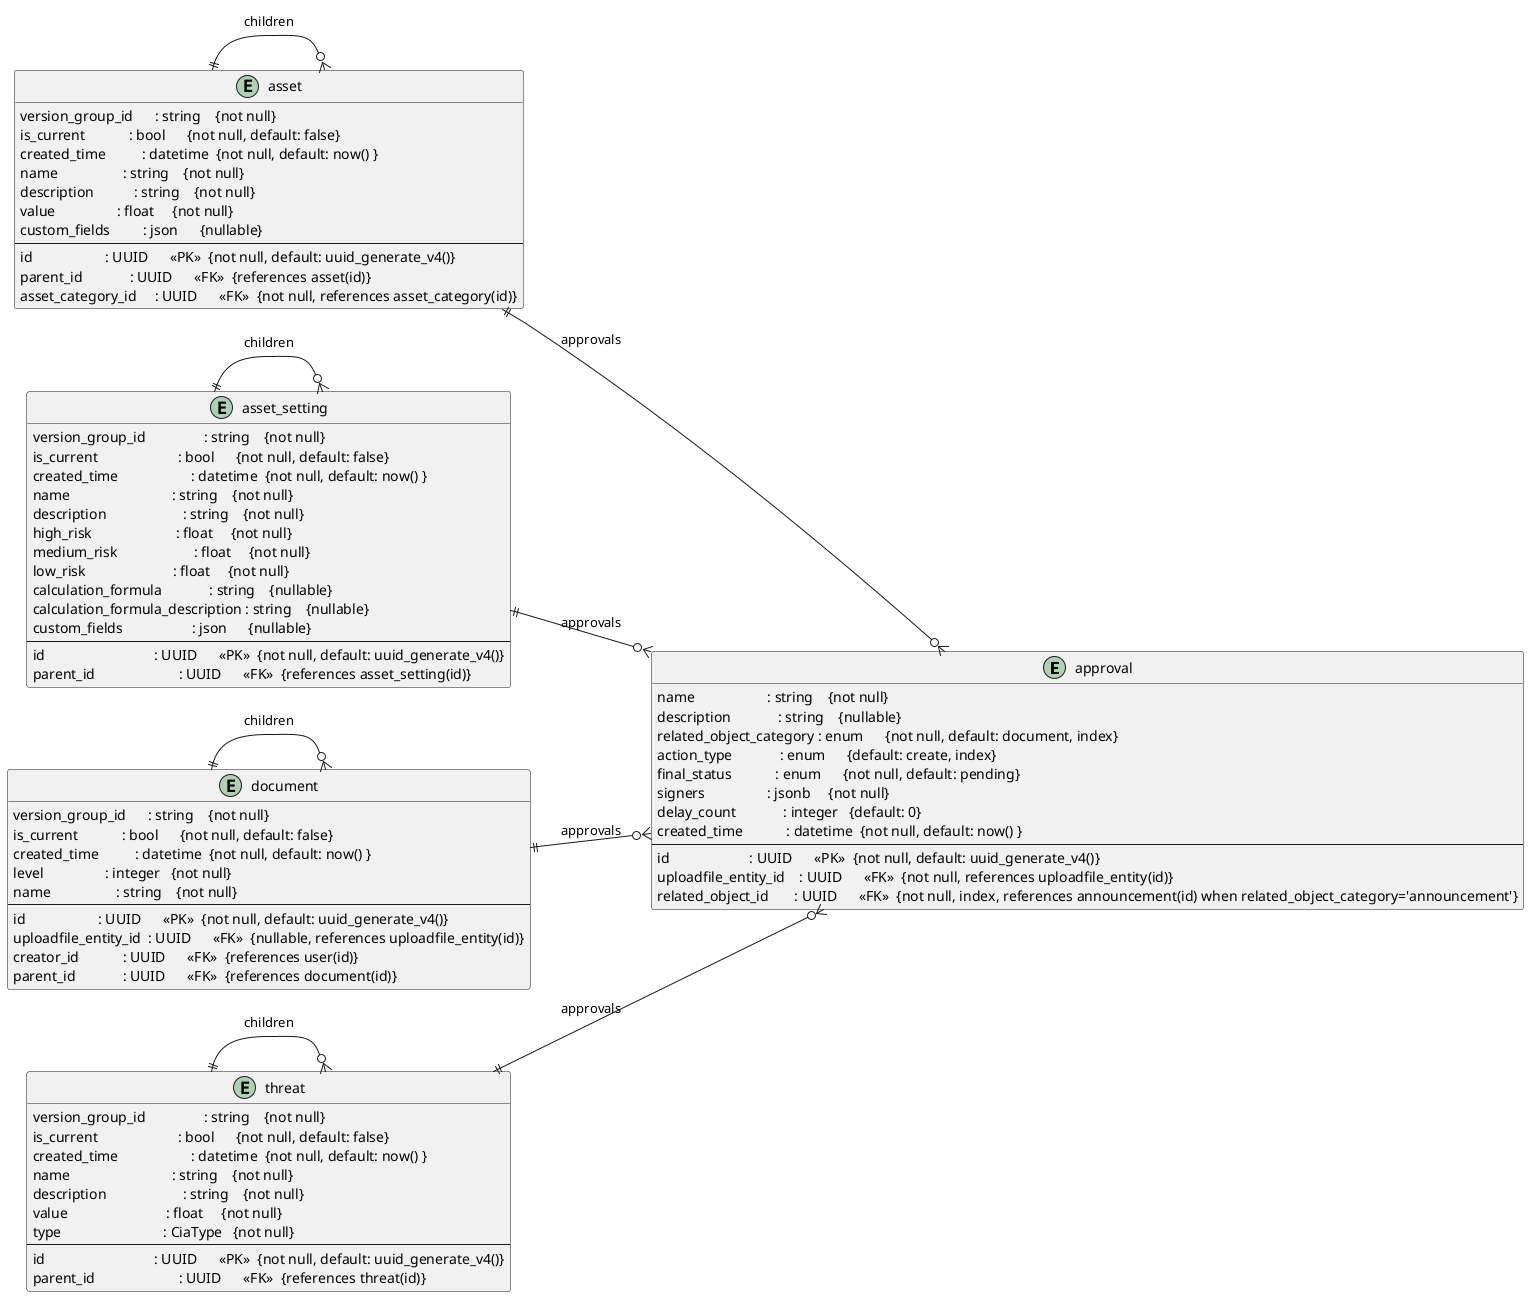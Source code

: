 @startuml
' skinparam linetype ortho
left to right direction

entity "approval" as APV {
    name                    : string    {not null}
    description             : string    {nullable}
    related_object_category : enum      {not null, default: document, index}
    action_type             : enum      {default: create, index}
    final_status            : enum      {not null, default: pending}
    signers                 : jsonb     {not null}
    delay_count             : integer   {default: 0}
    created_time            : datetime  {not null, default: now() }
    --
    id                      : UUID      <<PK>>  {not null, default: uuid_generate_v4()}
    uploadfile_entity_id    : UUID      <<FK>>  {not null, references uploadfile_entity(id)}
    related_object_id       : UUID      <<FK>>  {not null, index, references announcement(id) when related_object_category='announcement'}
}

entity "asset" as AST {
    version_group_id      : string    {not null}
    is_current            : bool      {not null, default: false}
    created_time          : datetime  {not null, default: now() }
    name                  : string    {not null}
    description           : string    {not null}
    value                 : float     {not null}
    custom_fields         : json      {nullable}
    --
    id                    : UUID      <<PK>>  {not null, default: uuid_generate_v4()}
    parent_id             : UUID      <<FK>>  {references asset(id)}
    asset_category_id     : UUID      <<FK>>  {not null, references asset_category(id)}
}
AST ||--o{ AST : children
AST ||--o{ APV : approvals

entity "asset_setting" as ASTS {
    version_group_id                : string    {not null}
    is_current                      : bool      {not null, default: false}
    created_time                    : datetime  {not null, default: now() }
    name                            : string    {not null}
    description                     : string    {not null}
    high_risk                       : float     {not null}
    medium_risk                     : float     {not null}
    low_risk                        : float     {not null}
    calculation_formula             : string    {nullable}
    calculation_formula_description : string    {nullable}
    custom_fields                   : json      {nullable}
    --
    id                              : UUID      <<PK>>  {not null, default: uuid_generate_v4()}
    parent_id                       : UUID      <<FK>>  {references asset_setting(id)}
}
ASTS ||--o{ ASTS : children
ASTS ||--o{ APV : approvals

entity "document" as DOC {
    version_group_id      : string    {not null}
    is_current            : bool      {not null, default: false}
    created_time          : datetime  {not null, default: now() }
    level                 : integer   {not null}
    name                  : string    {not null}
    --
    id                    : UUID      <<PK>>  {not null, default: uuid_generate_v4()}
    uploadfile_entity_id  : UUID      <<FK>>  {nullable, references uploadfile_entity(id)}
    creator_id            : UUID      <<FK>>  {references user(id)}
    parent_id             : UUID      <<FK>>  {references document(id)}
}
DOC ||--o{ DOC : children
DOC ||--o{ APV : approvals

entity "threat" as THR {
    version_group_id                : string    {not null}
    is_current                      : bool      {not null, default: false}
    created_time                    : datetime  {not null, default: now() }
    name                            : string    {not null}
    description                     : string    {not null}
    value                           : float     {not null}
    type                            : CiaType   {not null}
    --
    id                              : UUID      <<PK>>  {not null, default: uuid_generate_v4()}
    parent_id                       : UUID      <<FK>>  {references threat(id)}
}
THR ||--o{ THR : children
THR ||--o{ APV : approvals
@enduml
